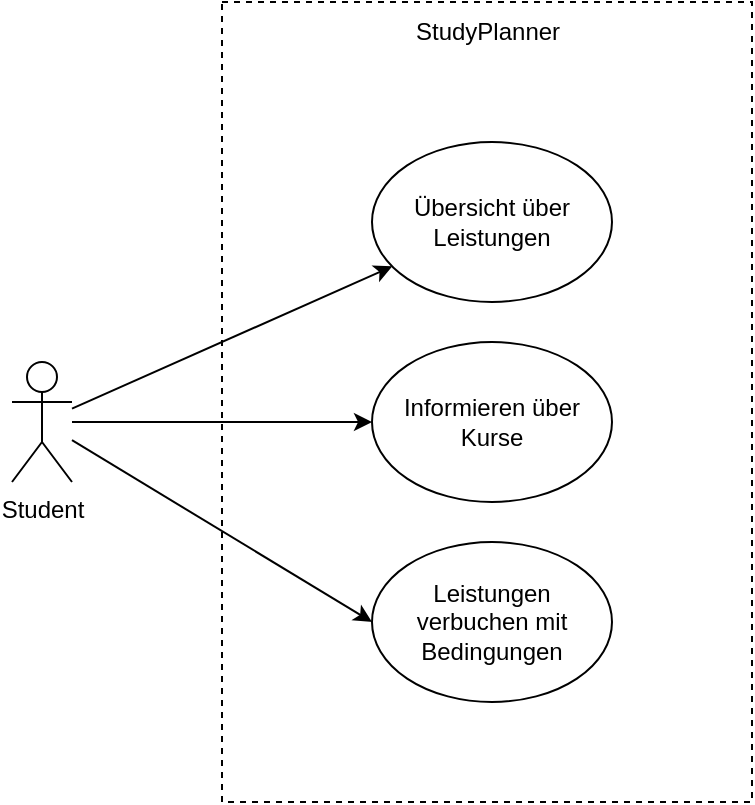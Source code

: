 <mxfile>
    <diagram id="ZM7wrp_k1P8LqSndCgkh" name="Page-1">
        <mxGraphModel dx="1800" dy="819" grid="1" gridSize="10" guides="1" tooltips="1" connect="1" arrows="1" fold="1" page="1" pageScale="1" pageWidth="291" pageHeight="413" math="0" shadow="0">
            <root>
                <mxCell id="0"/>
                <mxCell id="1" parent="0"/>
                <mxCell id="6" value="" style="rounded=0;whiteSpace=wrap;html=1;dashed=1;" parent="1" vertex="1">
                    <mxGeometry x="195" y="200" width="265" height="400" as="geometry"/>
                </mxCell>
                <mxCell id="5" style="edgeStyle=none;html=1;" parent="1" source="2" target="4" edge="1">
                    <mxGeometry relative="1" as="geometry"/>
                </mxCell>
                <mxCell id="9" style="edgeStyle=none;html=1;" parent="1" source="2" target="8" edge="1">
                    <mxGeometry relative="1" as="geometry"/>
                </mxCell>
                <mxCell id="11" style="edgeStyle=none;html=1;entryX=0;entryY=0.5;entryDx=0;entryDy=0;" parent="1" source="2" target="10" edge="1">
                    <mxGeometry relative="1" as="geometry"/>
                </mxCell>
                <mxCell id="2" value="Student" style="shape=umlActor;verticalLabelPosition=bottom;verticalAlign=top;html=1;outlineConnect=0;" parent="1" vertex="1">
                    <mxGeometry x="90" y="380" width="30" height="60" as="geometry"/>
                </mxCell>
                <mxCell id="4" value="Übersicht über Leistungen" style="ellipse;whiteSpace=wrap;html=1;" parent="1" vertex="1">
                    <mxGeometry x="270" y="270" width="120" height="80" as="geometry"/>
                </mxCell>
                <mxCell id="7" value="StudyPlanner" style="text;html=1;strokeColor=none;fillColor=none;align=center;verticalAlign=middle;whiteSpace=wrap;rounded=0;dashed=1;" parent="1" vertex="1">
                    <mxGeometry x="297.5" y="200" width="60" height="30" as="geometry"/>
                </mxCell>
                <mxCell id="8" value="Informieren über Kurse" style="ellipse;whiteSpace=wrap;html=1;" parent="1" vertex="1">
                    <mxGeometry x="270" y="370" width="120" height="80" as="geometry"/>
                </mxCell>
                <mxCell id="10" value="Leistungen verbuchen mit Bedingungen" style="ellipse;whiteSpace=wrap;html=1;" parent="1" vertex="1">
                    <mxGeometry x="270" y="470" width="120" height="80" as="geometry"/>
                </mxCell>
            </root>
        </mxGraphModel>
    </diagram>
</mxfile>